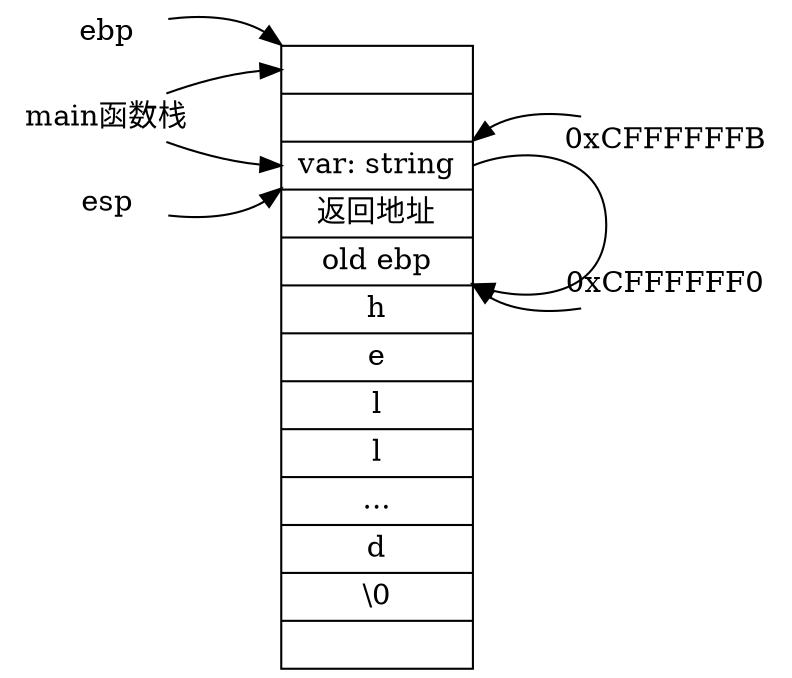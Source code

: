 digraph G{
        rankdir=LR;
        node[shape=record,width=.8,height=.1];
        node0 [label ="<fb>|<f0>|<f1> var: string|<f2> 返回地址 |<f3> old ebp|<f4> h|<f5>e|<f6>l|<f7>l|...|<f8>d|<f9>\\0|"];
        stack_main [shape=plaintext,label="main函数栈"];
        //stack_f1 [shape=plaintext,label="get_memory函数栈"];
        ebp [shape=plaintext,label="ebp"];
        esp [shape=plaintext,label="esp"];
        //eax [shape=plaintext,label="eax"];

        //node0:f4:ne->node0:f1[dir=back];
        node0:f1:e->node0:f4:ne;
        //eax->node0:f4:nw;
        stack_main->node0:fb;
        stack_main->node0:f1;
        //stack_f1->node0:f4;
        //stack_f1->node0:f9;
        esp->node0:f1:sw;
        ebp->node0:fb:nw;

        addr1 [shape=plaintext,label="0xCFFFFFFB"];
        addr2 [shape=plaintext,label="0xCFFFFFF0"];

        node0:f1:ne->addr1[dir=back];
        node0:f3:se->addr2[dir=back];

        //node0:f3:e->node0:fb:e;
        //node0:f1-> null[shape=plaintext];
}